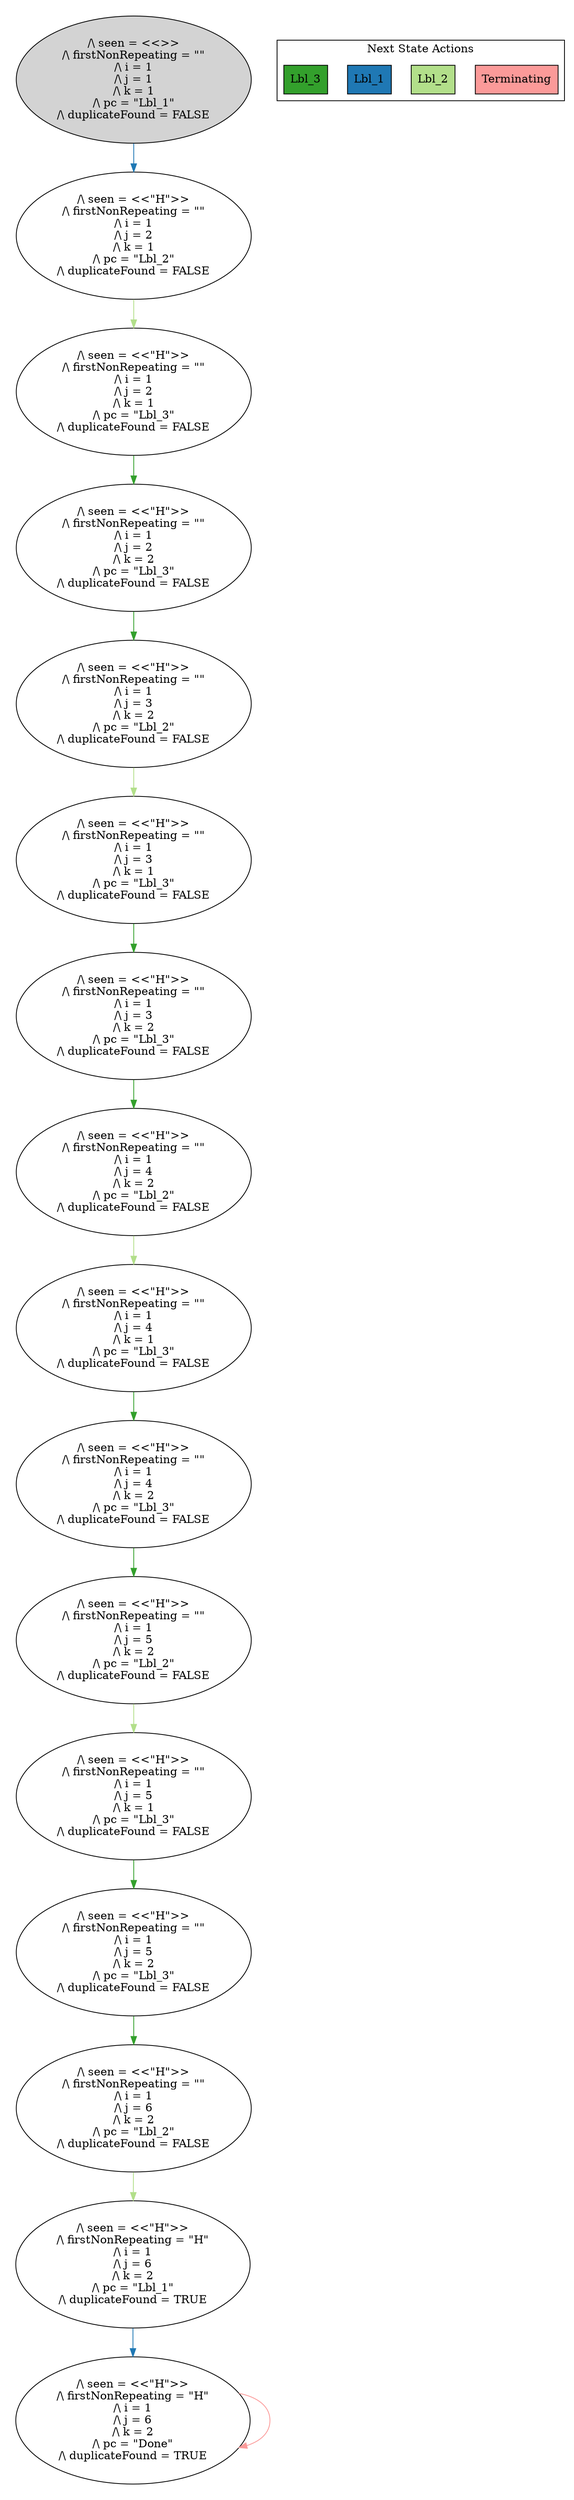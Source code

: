 strict digraph DiskGraph {
edge [colorscheme="paired12"]
nodesep=0.35;
subgraph cluster_graph {
color="white";
-4792971310923885520 [label="/\\ seen = <<>>\n/\\ firstNonRepeating = \"\"\n/\\ i = 1\n/\\ j = 1\n/\\ k = 1\n/\\ pc = \"Lbl_1\"\n/\\ duplicateFound = FALSE",style = filled]
-4792971310923885520 -> -1859565795581282972 [label="",color="2",fontcolor="2"];
-1859565795581282972 [label="/\\ seen = <<\"H\">>\n/\\ firstNonRepeating = \"\"\n/\\ i = 1\n/\\ j = 2\n/\\ k = 1\n/\\ pc = \"Lbl_2\"\n/\\ duplicateFound = FALSE"];
-1859565795581282972 -> 5364445260273068876 [label="",color="3",fontcolor="3"];
5364445260273068876 [label="/\\ seen = <<\"H\">>\n/\\ firstNonRepeating = \"\"\n/\\ i = 1\n/\\ j = 2\n/\\ k = 1\n/\\ pc = \"Lbl_3\"\n/\\ duplicateFound = FALSE"];
5364445260273068876 -> -3689543200324316841 [label="",color="4",fontcolor="4"];
-3689543200324316841 [label="/\\ seen = <<\"H\">>\n/\\ firstNonRepeating = \"\"\n/\\ i = 1\n/\\ j = 2\n/\\ k = 2\n/\\ pc = \"Lbl_3\"\n/\\ duplicateFound = FALSE"];
-3689543200324316841 -> 6163135799693459419 [label="",color="4",fontcolor="4"];
6163135799693459419 [label="/\\ seen = <<\"H\">>\n/\\ firstNonRepeating = \"\"\n/\\ i = 1\n/\\ j = 3\n/\\ k = 2\n/\\ pc = \"Lbl_2\"\n/\\ duplicateFound = FALSE"];
6163135799693459419 -> 9185858453265423336 [label="",color="3",fontcolor="3"];
9185858453265423336 [label="/\\ seen = <<\"H\">>\n/\\ firstNonRepeating = \"\"\n/\\ i = 1\n/\\ j = 3\n/\\ k = 1\n/\\ pc = \"Lbl_3\"\n/\\ duplicateFound = FALSE"];
9185858453265423336 -> -448966799811468813 [label="",color="4",fontcolor="4"];
-448966799811468813 [label="/\\ seen = <<\"H\">>\n/\\ firstNonRepeating = \"\"\n/\\ i = 1\n/\\ j = 3\n/\\ k = 2\n/\\ pc = \"Lbl_3\"\n/\\ duplicateFound = FALSE"];
-448966799811468813 -> -2396664698666013529 [label="",color="4",fontcolor="4"];
-2396664698666013529 [label="/\\ seen = <<\"H\">>\n/\\ firstNonRepeating = \"\"\n/\\ i = 1\n/\\ j = 4\n/\\ k = 2\n/\\ pc = \"Lbl_2\"\n/\\ duplicateFound = FALSE"];
-2396664698666013529 -> -846618573629290348 [label="",color="3",fontcolor="3"];
-846618573629290348 [label="/\\ seen = <<\"H\">>\n/\\ firstNonRepeating = \"\"\n/\\ i = 1\n/\\ j = 4\n/\\ k = 1\n/\\ pc = \"Lbl_3\"\n/\\ duplicateFound = FALSE"];
-846618573629290348 -> 8286199382705484431 [label="",color="4",fontcolor="4"];
8286199382705484431 [label="/\\ seen = <<\"H\">>\n/\\ firstNonRepeating = \"\"\n/\\ i = 1\n/\\ j = 4\n/\\ k = 2\n/\\ pc = \"Lbl_3\"\n/\\ duplicateFound = FALSE"];
8286199382705484431 -> -1462058864811303933 [label="",color="4",fontcolor="4"];
-1462058864811303933 [label="/\\ seen = <<\"H\">>\n/\\ firstNonRepeating = \"\"\n/\\ i = 1\n/\\ j = 5\n/\\ k = 2\n/\\ pc = \"Lbl_2\"\n/\\ duplicateFound = FALSE"];
-1462058864811303933 -> -4519120374462859216 [label="",color="3",fontcolor="3"];
-4519120374462859216 [label="/\\ seen = <<\"H\">>\n/\\ firstNonRepeating = \"\"\n/\\ i = 1\n/\\ j = 5\n/\\ k = 1\n/\\ pc = \"Lbl_3\"\n/\\ duplicateFound = FALSE"];
-4519120374462859216 -> 5185491988568703531 [label="",color="4",fontcolor="4"];
5185491988568703531 [label="/\\ seen = <<\"H\">>\n/\\ firstNonRepeating = \"\"\n/\\ i = 1\n/\\ j = 5\n/\\ k = 2\n/\\ pc = \"Lbl_3\"\n/\\ duplicateFound = FALSE"];
5185491988568703531 -> -5427813907128300049 [label="",color="4",fontcolor="4"];
-5427813907128300049 [label="/\\ seen = <<\"H\">>\n/\\ firstNonRepeating = \"\"\n/\\ i = 1\n/\\ j = 6\n/\\ k = 2\n/\\ pc = \"Lbl_2\"\n/\\ duplicateFound = FALSE"];
-5427813907128300049 -> 4544526964132355401 [label="",color="3",fontcolor="3"];
4544526964132355401 [label="/\\ seen = <<\"H\">>\n/\\ firstNonRepeating = \"H\"\n/\\ i = 1\n/\\ j = 6\n/\\ k = 2\n/\\ pc = \"Lbl_1\"\n/\\ duplicateFound = TRUE"];
4544526964132355401 -> 8651739174098440560 [label="",color="2",fontcolor="2"];
8651739174098440560 [label="/\\ seen = <<\"H\">>\n/\\ firstNonRepeating = \"H\"\n/\\ i = 1\n/\\ j = 6\n/\\ k = 2\n/\\ pc = \"Done\"\n/\\ duplicateFound = TRUE"];
8651739174098440560 -> 8651739174098440560 [label="",color="5",fontcolor="5"];
{rank = same; -4792971310923885520;}
{rank = same; -1859565795581282972;}
{rank = same; 5364445260273068876;}
{rank = same; -3689543200324316841;}
{rank = same; 6163135799693459419;}
{rank = same; 9185858453265423336;}
{rank = same; -448966799811468813;}
{rank = same; -2396664698666013529;}
{rank = same; -846618573629290348;}
{rank = same; 8286199382705484431;}
{rank = same; -1462058864811303933;}
{rank = same; -4519120374462859216;}
{rank = same; 5185491988568703531;}
{rank = same; -5427813907128300049;}
{rank = same; 4544526964132355401;}
{rank = same; 8651739174098440560;}
}
subgraph cluster_legend {graph[style=bold];label = "Next State Actions" style="solid"
node [ labeljust="l",colorscheme="paired12",style=filled,shape=record ]
Terminating [label="Terminating",fillcolor=5]
Lbl_2 [label="Lbl_2",fillcolor=3]
Lbl_1 [label="Lbl_1",fillcolor=2]
Lbl_3 [label="Lbl_3",fillcolor=4]
}}